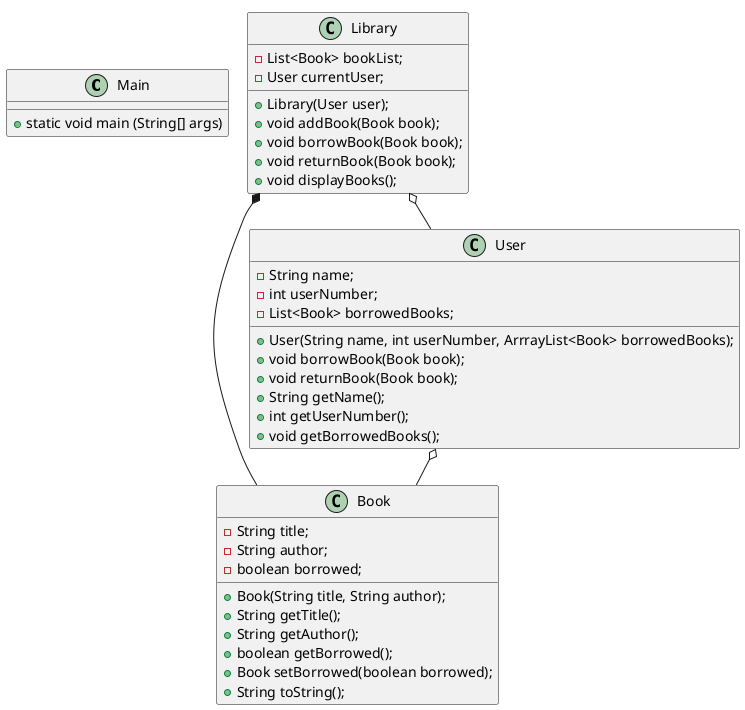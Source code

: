 @startuml
'https://plantuml.com/class-diagram
!pragma layout smetana

    Class Main{
    +static void main (String[] args)
    }

    Class Book{
    -String title;
    -String author;
    -boolean borrowed;

    +Book(String title, String author);
    +String getTitle();
    +String getAuthor();
    +boolean getBorrowed();
    +Book setBorrowed(boolean borrowed);
    +String toString();
    }

    Class Library{
    -List<Book> bookList;
    -User currentUser;

    +Library(User user);
    +void addBook(Book book);
    +void borrowBook(Book book);
    +void returnBook(Book book);
    +void displayBooks();
    }

    Class User{
    -String name;
    -int userNumber;
    -List<Book> borrowedBooks;

    +User(String name, int userNumber, ArrrayList<Book> borrowedBooks);
    +void borrowBook(Book book);
    +void returnBook(Book book);
    +String getName();
    +int getUserNumber();
    +void getBorrowedBooks();

    }



Library *-- Book
Library o-- User
User o-- Book


@enduml

implements ..|>
extends <|-- (is-a)
composition *-- (must-have)
Aggregation o-- (can-have)
Associering <--